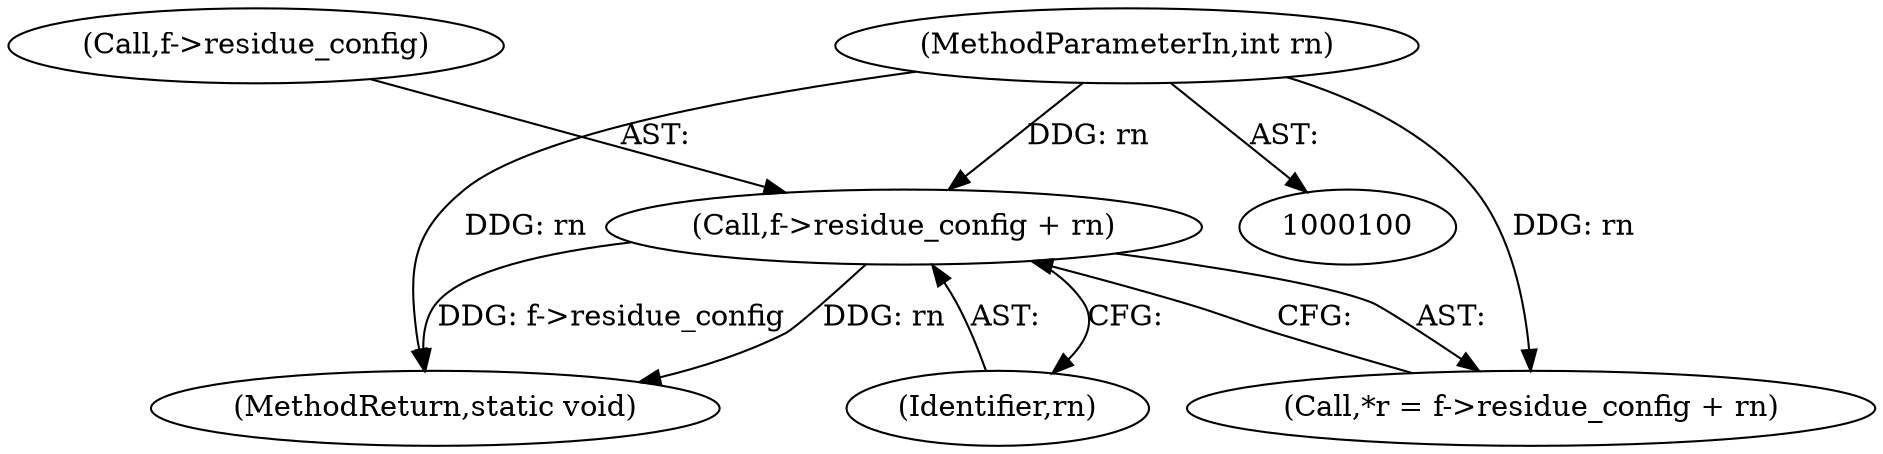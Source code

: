 digraph "0_stb_244d83bc3d859293f55812d48b3db168e581f6ab@pointer" {
"1000114" [label="(Call,f->residue_config + rn)"];
"1000105" [label="(MethodParameterIn,int rn)"];
"1000114" [label="(Call,f->residue_config + rn)"];
"1000112" [label="(Call,*r = f->residue_config + rn)"];
"1000105" [label="(MethodParameterIn,int rn)"];
"1000115" [label="(Call,f->residue_config)"];
"1000934" [label="(MethodReturn,static void)"];
"1000118" [label="(Identifier,rn)"];
"1000114" -> "1000112"  [label="AST: "];
"1000114" -> "1000118"  [label="CFG: "];
"1000115" -> "1000114"  [label="AST: "];
"1000118" -> "1000114"  [label="AST: "];
"1000112" -> "1000114"  [label="CFG: "];
"1000114" -> "1000934"  [label="DDG: f->residue_config"];
"1000114" -> "1000934"  [label="DDG: rn"];
"1000105" -> "1000114"  [label="DDG: rn"];
"1000105" -> "1000100"  [label="AST: "];
"1000105" -> "1000934"  [label="DDG: rn"];
"1000105" -> "1000112"  [label="DDG: rn"];
}

